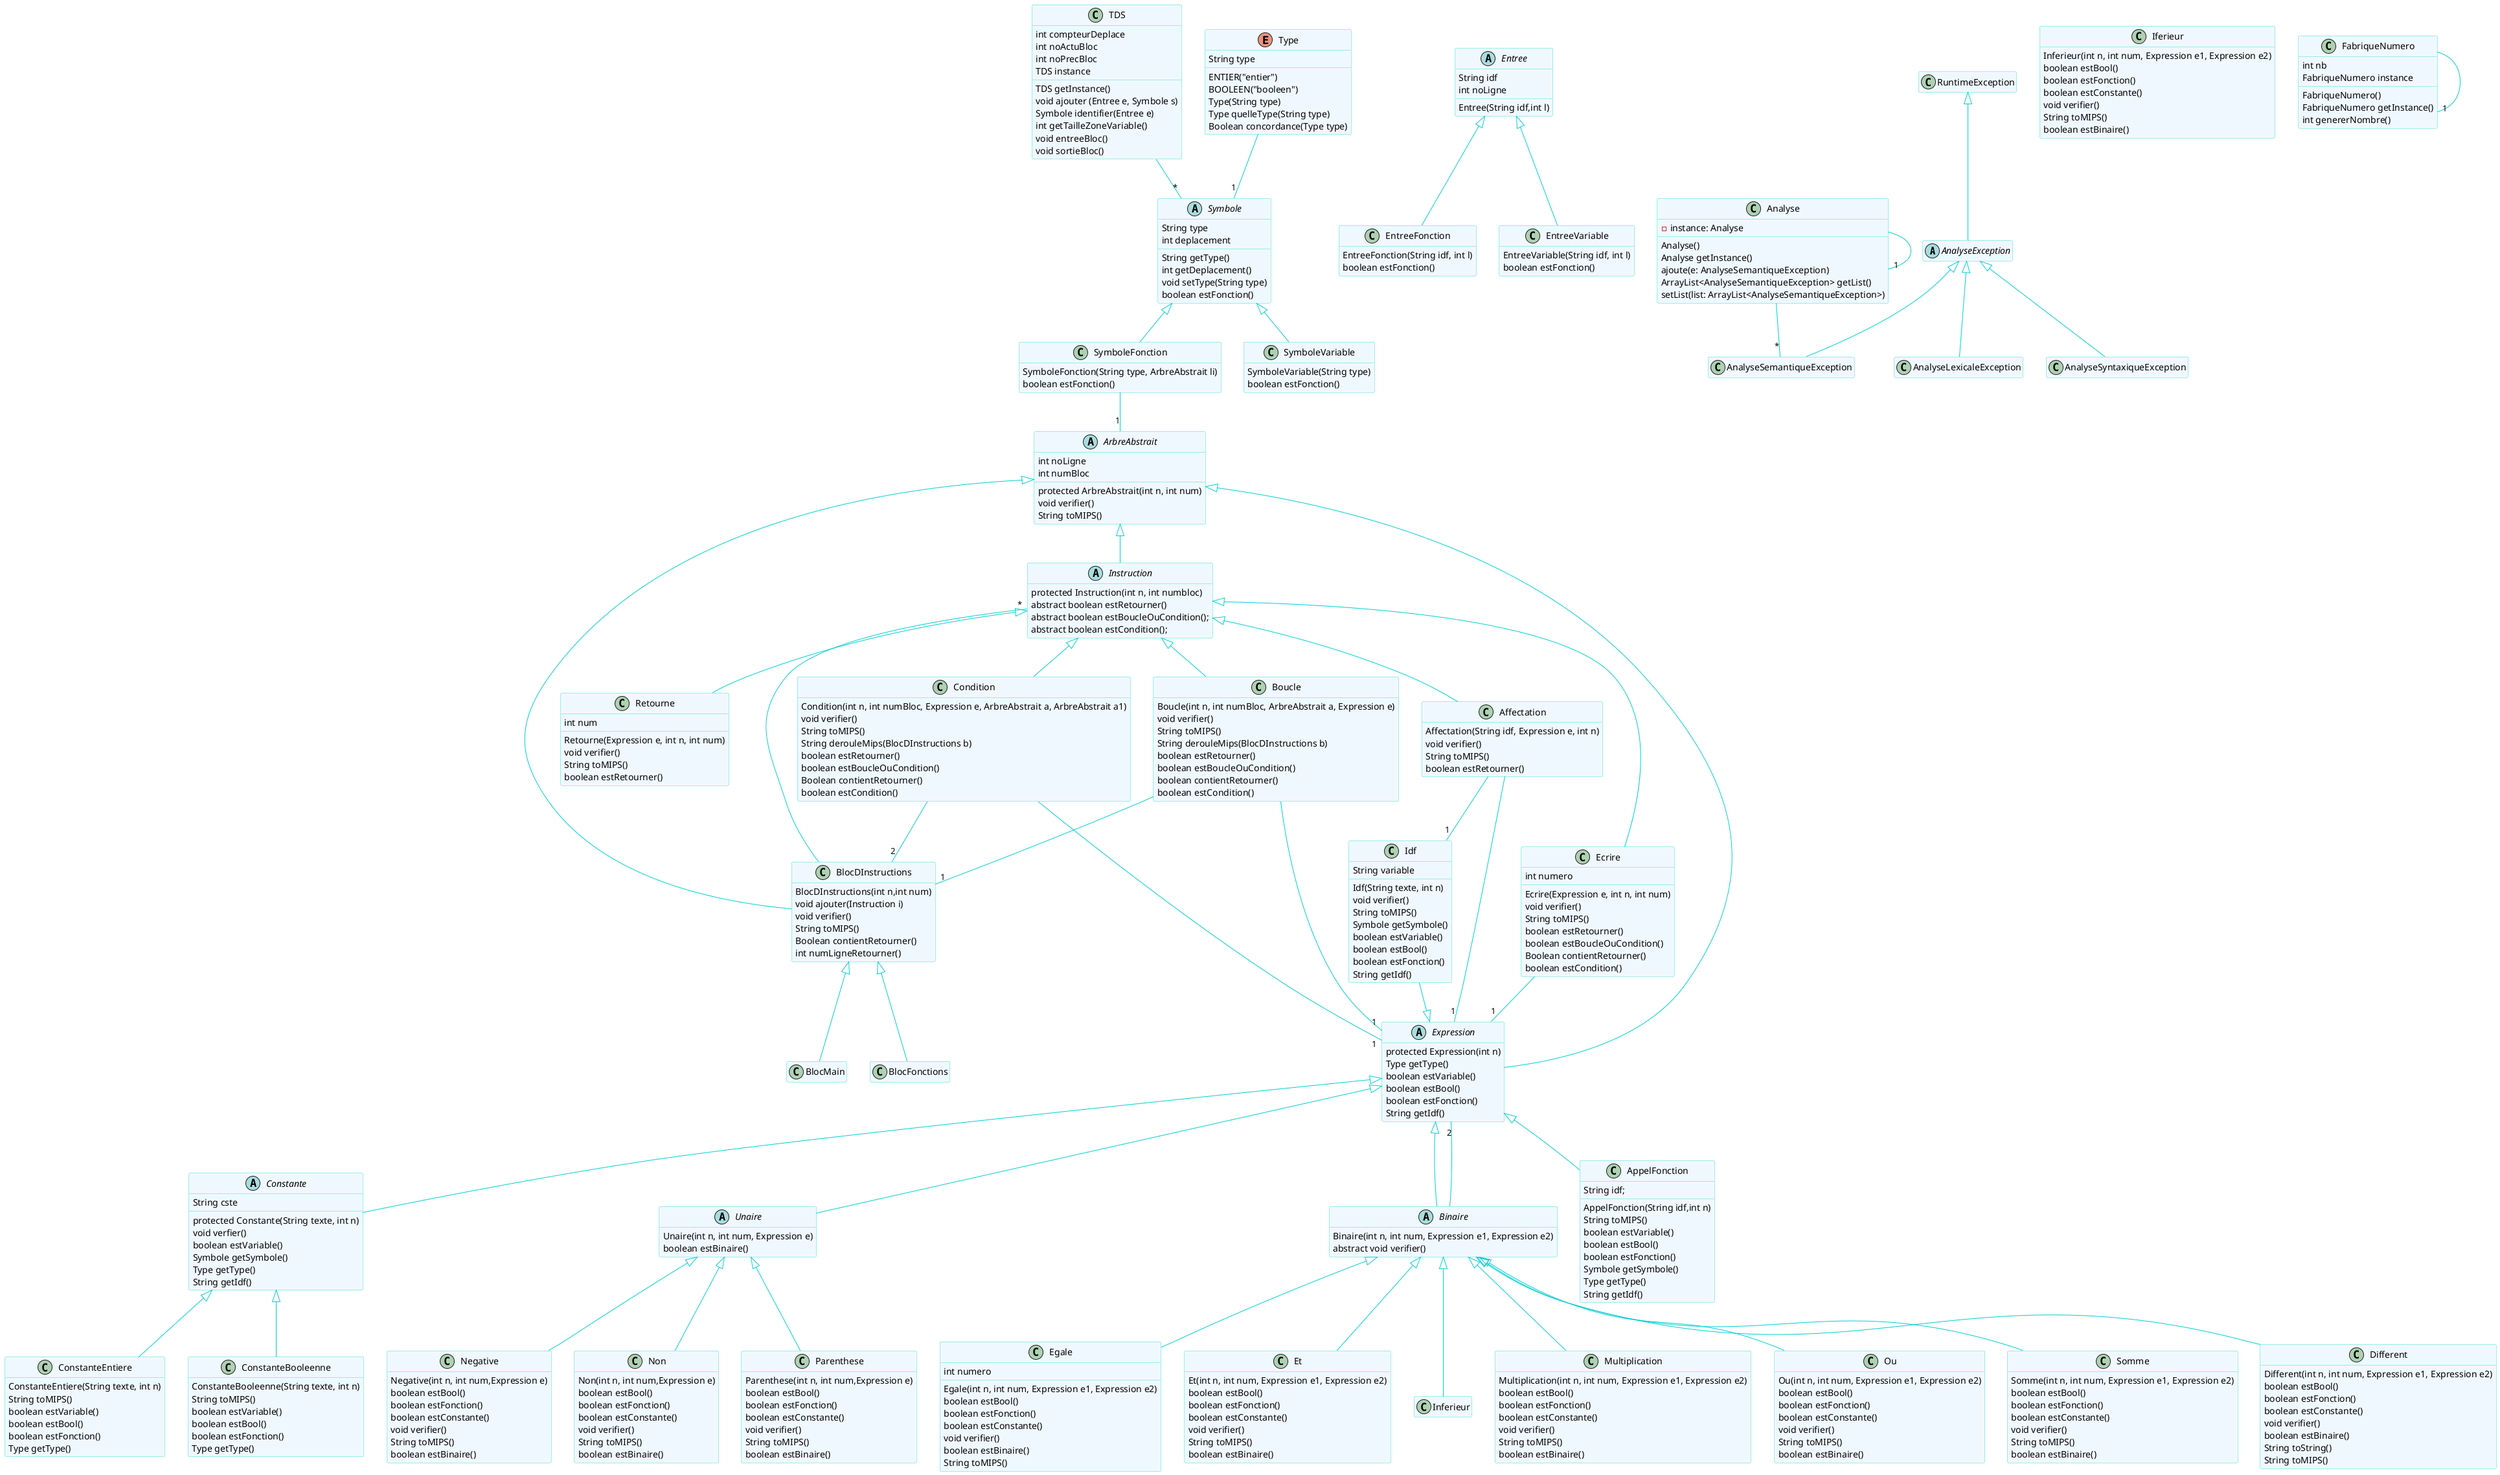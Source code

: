 @startuml
skinparam class {
BackgroundColor AliceBlue
ArrowColor DarkTurquoise
BorderColor Turquoise
}

skinparam stereotypeCBackgroundColor DarkTurquoise
skinparam stereotypeIBackgroundColor Magenta
skinparam stereotypeABackgroundColor Yellow

hide stereotype
hide empty member

abstract class AnalyseException

AnalyseException -up-|> RuntimeException

AnalyseLexicaleException -up-|> AnalyseException
AnalyseSyntaxiqueException -up-|> AnalyseException
AnalyseSemantiqueException -up-|> AnalyseException

class Analyse {
  -instance: Analyse
  Analyse()
  Analyse getInstance()
  ajoute(e: AnalyseSemantiqueException)
  ArrayList<AnalyseSemantiqueException> getList()
  setList(list: ArrayList<AnalyseSemantiqueException>)
}
Analyse --"1" Analyse
Analyse --"*" AnalyseSemantiqueException


abstract class ArbreAbstrait {
   int noLigne
   int numBloc
   protected ArbreAbstrait(int n, int num)
   void verifier()
   String toMIPS()
}

class BlocDInstructions {
   BlocDInstructions(int n,int num)
   void ajouter(Instruction i)
   void verifier()
   String toMIPS()
   Boolean contientRetourner()
   int numLigneRetourner()
}
class BlocFonctions {
}
class BlocMain{}

BlocDInstructions -up-|> ArbreAbstrait
BlocFonctions -up-|> BlocDInstructions
BlocMain -up-|> BlocDInstructions
BlocDInstructions -up- "*" Instruction

abstract class Instruction {
   protected Instruction(int n, int numbloc)
   abstract boolean estRetourner()
   abstract boolean estBoucleOuCondition();
   abstract boolean estCondition();
}

Instruction -up-|> ArbreAbstrait
class Ecrire {
    int numero
   Ecrire(Expression e, int n, int num)
   void verifier()
   String toMIPS()
   boolean estRetourner()
   boolean estBoucleOuCondition()
   Boolean contientRetourner()
   boolean estCondition() 
}
class Retourne{
   int num
   Retourne(Expression e, int n, int num)
   void verifier()
   String toMIPS()
   boolean estRetourner()
}

class Boucle{
 Boucle(int n, int numBloc, ArbreAbstrait a, Expression e) 
 void verifier()
 String toMIPS() 
 String derouleMips(BlocDInstructions b)
 boolean estRetourner()
 boolean estBoucleOuCondition()
  boolean contientRetourner()
  boolean estCondition()
}
Boucle --"1" BlocDInstructions
Boucle --"1" Expression

class Condition{
Condition(int n, int numBloc, Expression e, ArbreAbstrait a, ArbreAbstrait a1)
void verifier() 
 String toMIPS()
 String derouleMips(BlocDInstructions b)
 boolean estRetourner()
 boolean estBoucleOuCondition()
 Boolean contientRetourner()
  boolean estCondition()
}
Condition --"2" BlocDInstructions
Condition--"1" Expression

Ecrire  -up-|> Instruction
Retourne  -up-|> Instruction
Boucle -up-|> Instruction
Condition  -up-|> Instruction

abstract class Expression {
   protected Expression(int n)
   Type getType()
   boolean estVariable()
   boolean estBool()
   boolean estFonction()
   String getIdf()
}

Expression  -up-|> ArbreAbstrait
Ecrire - "1" Expression

abstract class Constante {
   String cste
   protected Constante(String texte, int n)
   void verfier()
   boolean estVariable()
   Symbole getSymbole()
   Type getType()
   String getIdf()
}

Constante  -up-|> Expression

class ConstanteEntiere {
   ConstanteEntiere(String texte, int n)
   String toMIPS()
   boolean estVariable()
   boolean estBool()
   boolean estFonction()
   Type getType()
}

class ConstanteBooleenne {
   ConstanteBooleenne(String texte, int n)
   String toMIPS()
   boolean estVariable()
   boolean estBool()
   boolean estFonction()
   Type getType()
}
class AppelFonction {
   String idf;
   AppelFonction(String idf,int n)
   String toMIPS()
   boolean estVariable()
   boolean estBool()
   boolean estFonction()
   Symbole getSymbole()
   Type getType()
   String getIdf()
}
AppelFonction  -up-|> Expression

abstract class Binaire{
 Binaire(int n, int num, Expression e1, Expression e2) 
  abstract void verifier()
}
Binaire  -up-|> Expression
Binaire --"2" Expression


class Different{
 Different(int n, int num, Expression e1, Expression e2)
 boolean estBool()
 boolean estFonction()
 boolean estConstante()
  void verifier()
   boolean estBinaire()
   String toString()
   String toMIPS()
}
Different -up-|> Binaire

class Egale{
int numero
Egale(int n, int num, Expression e1, Expression e2)
boolean estBool()
boolean estFonction()
boolean estConstante()
void verifier()
boolean estBinaire()
String toMIPS()

}
Egale -up-|> Binaire


class Et{
Et(int n, int num, Expression e1, Expression e2) 
boolean estBool()
boolean estFonction()
boolean estConstante()
void verifier()
String toMIPS()
boolean estBinaire()
}
Et -up-|> Binaire

class Iferieur{
Inferieur(int n, int num, Expression e1, Expression e2) 
boolean estBool()
boolean estFonction()
boolean estConstante()
void verifier()
String toMIPS()
boolean estBinaire()
}
Inferieur -up-|> Binaire

class Multiplication{
Multiplication(int n, int num, Expression e1, Expression e2)
boolean estBool()
boolean estFonction()
boolean estConstante()
void verifier()
String toMIPS()
boolean estBinaire()
}
Multiplication -up-|> Binaire

class Ou{
Ou(int n, int num, Expression e1, Expression e2)
boolean estBool()
boolean estFonction()
boolean estConstante()
void verifier()
String toMIPS()
boolean estBinaire()
}
Ou -up-|> Binaire


class Somme{
Somme(int n, int num, Expression e1, Expression e2)
boolean estBool()
boolean estFonction()
boolean estConstante()
void verifier()
String toMIPS()
boolean estBinaire()
}
Somme -up-|> Binaire


abstract class Unaire{
Unaire(int n, int num, Expression e)
boolean estBinaire()
}
Unaire -up-|> Expression


class Negative{
 Negative(int n, int num,Expression e)
boolean estBool()
boolean estFonction()
boolean estConstante()
void verifier()
String toMIPS()
boolean estBinaire()
}
Negative -up-|> Unaire

class Non{
Non(int n, int num,Expression e)
boolean estBool()
boolean estFonction()
boolean estConstante()
void verifier()
String toMIPS()
boolean estBinaire()
}
Non -up-|> Unaire


class Parenthese{
 Parenthese(int n, int num,Expression e)
boolean estBool()
boolean estFonction()
boolean estConstante()
void verifier()
String toMIPS()
boolean estBinaire()
}
Parenthese -up-|> Unaire


class TDS {
int compteurDeplace
int noActuBloc
int noPrecBloc
TDS instance
TDS getInstance()
void ajouter (Entree e, Symbole s)
Symbole identifier(Entree e)
int getTailleZoneVariable()
void entreeBloc()
void sortieBloc()
}
class FabriqueNumero {
  int nb
  FabriqueNumero instance
  FabriqueNumero()
  FabriqueNumero getInstance()
  int genererNombre()
}
FabriqueNumero --"1" FabriqueNumero

abstract class Symbole{
String type
int deplacement
String getType()
int getDeplacement()
void setType(String type)
boolean estFonction()
}
class SymboleFonction{
 SymboleFonction(String type, ArbreAbstrait li)
 boolean estFonction()
}

SymboleFonction--"1"ArbreAbstrait

class SymboleVariable{
 SymboleVariable(String type)
 boolean estFonction()
}

TDS --"*" Symbole
Type --"1" Symbole

SymboleFonction  -up-|> Symbole
SymboleVariable  -up-|> Symbole


ConstanteEntiere  -up-|> Constante
ConstanteBooleenne  -up-|> Constante

enum Type{
ENTIER("entier")
BOOLEEN("booleen")
String type
Type(String type)
Type quelleType(String type)
Boolean concordance(Type type)
}

abstract class Entree{
String idf
int noLigne
Entree(String idf,int l)
}
class EntreeFonction{
EntreeFonction(String idf, int l)
boolean estFonction()
}
class EntreeVariable{
EntreeVariable(String idf, int l)
boolean estFonction()
}

EntreeVariable  -up-|> Entree
EntreeFonction  -up-|> Entree



class Affectation {
Affectation(String idf, Expression e, int n)
void verifier()
String toMIPS()
boolean estRetourner()
}
Affectation --"1" Idf
Affectation --"1" Expression
Affectation  -up-|> Instruction

class Idf{
String variable
Idf(String texte, int n)
void verifier()
String toMIPS()
Symbole getSymbole()
boolean estVariable()
boolean estBool()
boolean estFonction()
String getIdf()
}
Idf --|> Expression
@enduml
